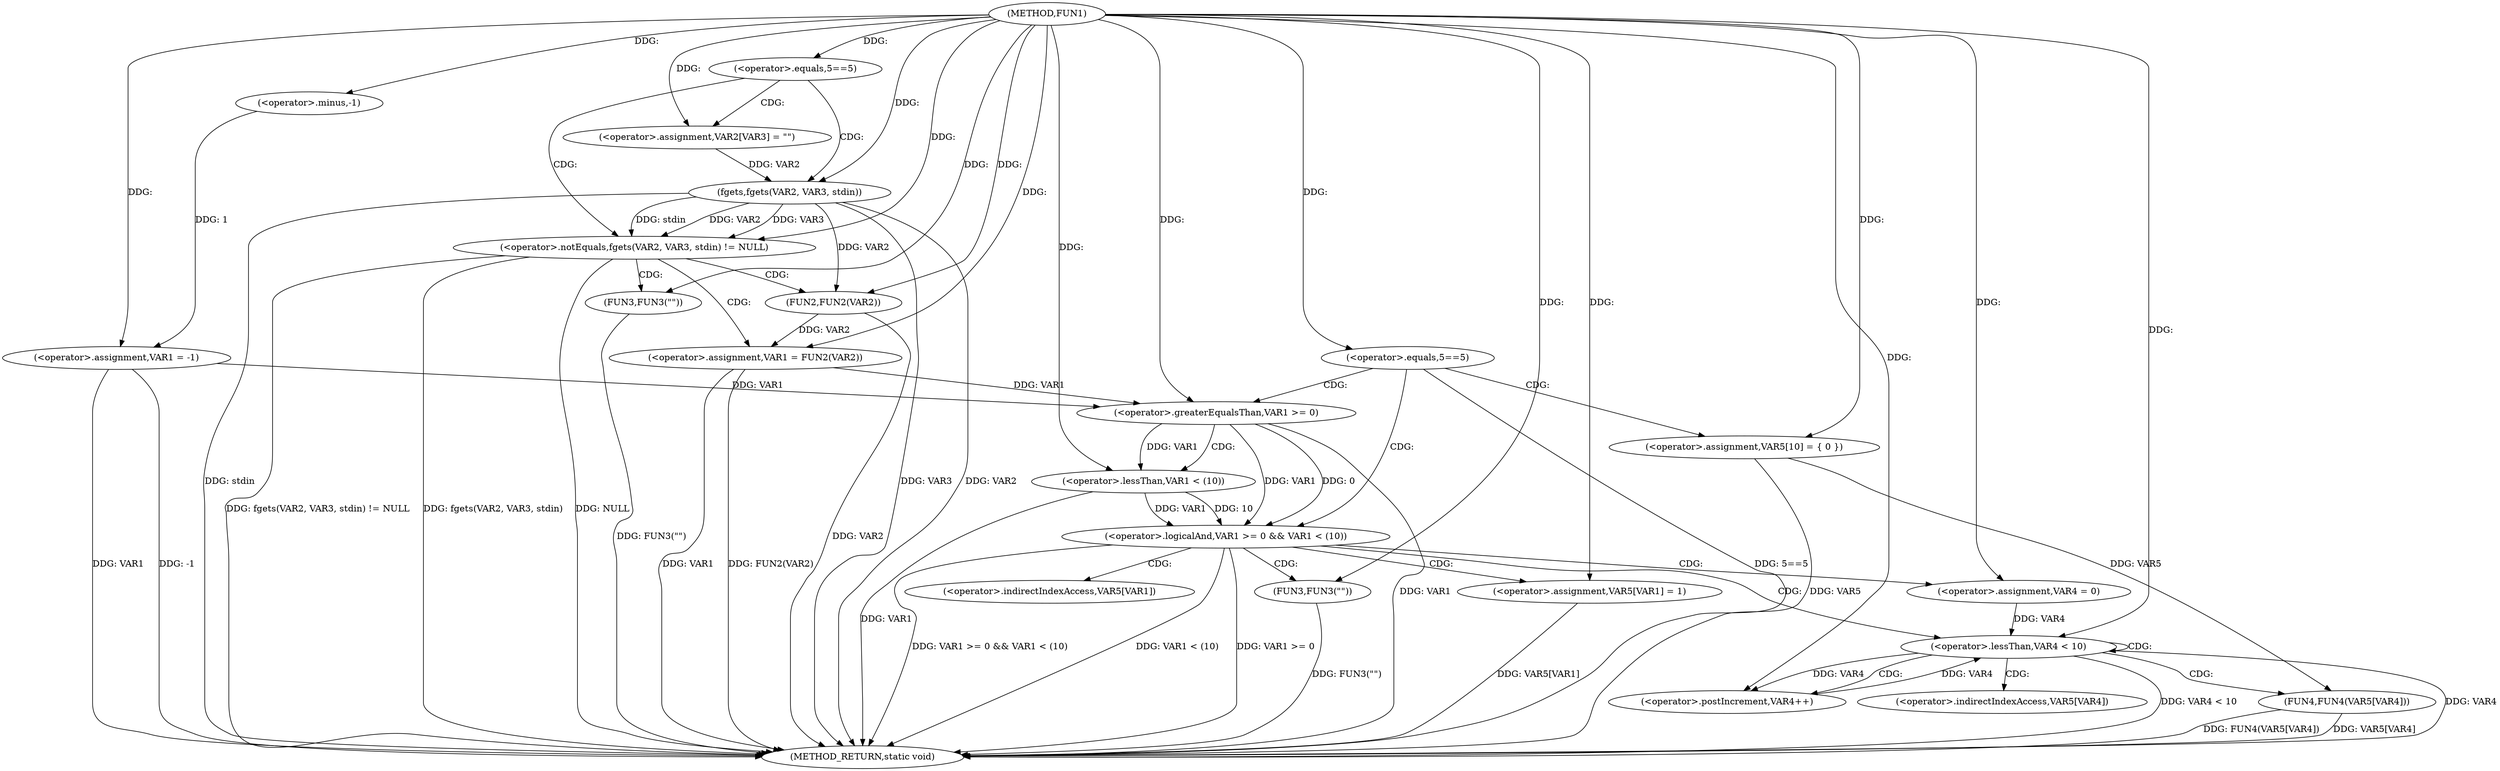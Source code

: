 digraph FUN1 {  
"1000100" [label = "(METHOD,FUN1)" ]
"1000175" [label = "(METHOD_RETURN,static void)" ]
"1000103" [label = "(<operator>.assignment,VAR1 = -1)" ]
"1000105" [label = "(<operator>.minus,-1)" ]
"1000108" [label = "(<operator>.equals,5==5)" ]
"1000114" [label = "(<operator>.assignment,VAR2[VAR3] = \"\")" ]
"1000118" [label = "(<operator>.notEquals,fgets(VAR2, VAR3, stdin) != NULL)" ]
"1000119" [label = "(fgets,fgets(VAR2, VAR3, stdin))" ]
"1000125" [label = "(<operator>.assignment,VAR1 = FUN2(VAR2))" ]
"1000127" [label = "(FUN2,FUN2(VAR2))" ]
"1000131" [label = "(FUN3,FUN3(\"\"))" ]
"1000134" [label = "(<operator>.equals,5==5)" ]
"1000141" [label = "(<operator>.assignment,VAR5[10] = { 0 })" ]
"1000144" [label = "(<operator>.logicalAnd,VAR1 >= 0 && VAR1 < (10))" ]
"1000145" [label = "(<operator>.greaterEqualsThan,VAR1 >= 0)" ]
"1000148" [label = "(<operator>.lessThan,VAR1 < (10))" ]
"1000152" [label = "(<operator>.assignment,VAR5[VAR1] = 1)" ]
"1000158" [label = "(<operator>.assignment,VAR4 = 0)" ]
"1000161" [label = "(<operator>.lessThan,VAR4 < 10)" ]
"1000164" [label = "(<operator>.postIncrement,VAR4++)" ]
"1000167" [label = "(FUN4,FUN4(VAR5[VAR4]))" ]
"1000173" [label = "(FUN3,FUN3(\"\"))" ]
"1000153" [label = "(<operator>.indirectIndexAccess,VAR5[VAR1])" ]
"1000168" [label = "(<operator>.indirectIndexAccess,VAR5[VAR4])" ]
  "1000141" -> "1000175"  [ label = "DDG: VAR5"] 
  "1000103" -> "1000175"  [ label = "DDG: VAR1"] 
  "1000103" -> "1000175"  [ label = "DDG: -1"] 
  "1000119" -> "1000175"  [ label = "DDG: VAR3"] 
  "1000118" -> "1000175"  [ label = "DDG: fgets(VAR2, VAR3, stdin) != NULL"] 
  "1000127" -> "1000175"  [ label = "DDG: VAR2"] 
  "1000118" -> "1000175"  [ label = "DDG: fgets(VAR2, VAR3, stdin)"] 
  "1000161" -> "1000175"  [ label = "DDG: VAR4 < 10"] 
  "1000131" -> "1000175"  [ label = "DDG: FUN3(\"\")"] 
  "1000167" -> "1000175"  [ label = "DDG: VAR5[VAR4]"] 
  "1000125" -> "1000175"  [ label = "DDG: VAR1"] 
  "1000118" -> "1000175"  [ label = "DDG: NULL"] 
  "1000144" -> "1000175"  [ label = "DDG: VAR1 >= 0 && VAR1 < (10)"] 
  "1000167" -> "1000175"  [ label = "DDG: FUN4(VAR5[VAR4])"] 
  "1000134" -> "1000175"  [ label = "DDG: 5==5"] 
  "1000148" -> "1000175"  [ label = "DDG: VAR1"] 
  "1000144" -> "1000175"  [ label = "DDG: VAR1 < (10)"] 
  "1000125" -> "1000175"  [ label = "DDG: FUN2(VAR2)"] 
  "1000152" -> "1000175"  [ label = "DDG: VAR5[VAR1]"] 
  "1000119" -> "1000175"  [ label = "DDG: VAR2"] 
  "1000173" -> "1000175"  [ label = "DDG: FUN3(\"\")"] 
  "1000119" -> "1000175"  [ label = "DDG: stdin"] 
  "1000144" -> "1000175"  [ label = "DDG: VAR1 >= 0"] 
  "1000161" -> "1000175"  [ label = "DDG: VAR4"] 
  "1000145" -> "1000175"  [ label = "DDG: VAR1"] 
  "1000105" -> "1000103"  [ label = "DDG: 1"] 
  "1000100" -> "1000103"  [ label = "DDG: "] 
  "1000100" -> "1000105"  [ label = "DDG: "] 
  "1000100" -> "1000108"  [ label = "DDG: "] 
  "1000100" -> "1000114"  [ label = "DDG: "] 
  "1000119" -> "1000118"  [ label = "DDG: VAR2"] 
  "1000119" -> "1000118"  [ label = "DDG: VAR3"] 
  "1000119" -> "1000118"  [ label = "DDG: stdin"] 
  "1000114" -> "1000119"  [ label = "DDG: VAR2"] 
  "1000100" -> "1000119"  [ label = "DDG: "] 
  "1000100" -> "1000118"  [ label = "DDG: "] 
  "1000127" -> "1000125"  [ label = "DDG: VAR2"] 
  "1000100" -> "1000125"  [ label = "DDG: "] 
  "1000119" -> "1000127"  [ label = "DDG: VAR2"] 
  "1000100" -> "1000127"  [ label = "DDG: "] 
  "1000100" -> "1000131"  [ label = "DDG: "] 
  "1000100" -> "1000134"  [ label = "DDG: "] 
  "1000100" -> "1000141"  [ label = "DDG: "] 
  "1000145" -> "1000144"  [ label = "DDG: VAR1"] 
  "1000145" -> "1000144"  [ label = "DDG: 0"] 
  "1000125" -> "1000145"  [ label = "DDG: VAR1"] 
  "1000103" -> "1000145"  [ label = "DDG: VAR1"] 
  "1000100" -> "1000145"  [ label = "DDG: "] 
  "1000148" -> "1000144"  [ label = "DDG: VAR1"] 
  "1000148" -> "1000144"  [ label = "DDG: 10"] 
  "1000145" -> "1000148"  [ label = "DDG: VAR1"] 
  "1000100" -> "1000148"  [ label = "DDG: "] 
  "1000100" -> "1000152"  [ label = "DDG: "] 
  "1000100" -> "1000158"  [ label = "DDG: "] 
  "1000158" -> "1000161"  [ label = "DDG: VAR4"] 
  "1000164" -> "1000161"  [ label = "DDG: VAR4"] 
  "1000100" -> "1000161"  [ label = "DDG: "] 
  "1000161" -> "1000164"  [ label = "DDG: VAR4"] 
  "1000100" -> "1000164"  [ label = "DDG: "] 
  "1000141" -> "1000167"  [ label = "DDG: VAR5"] 
  "1000100" -> "1000173"  [ label = "DDG: "] 
  "1000108" -> "1000119"  [ label = "CDG: "] 
  "1000108" -> "1000114"  [ label = "CDG: "] 
  "1000108" -> "1000118"  [ label = "CDG: "] 
  "1000118" -> "1000125"  [ label = "CDG: "] 
  "1000118" -> "1000131"  [ label = "CDG: "] 
  "1000118" -> "1000127"  [ label = "CDG: "] 
  "1000134" -> "1000141"  [ label = "CDG: "] 
  "1000134" -> "1000145"  [ label = "CDG: "] 
  "1000134" -> "1000144"  [ label = "CDG: "] 
  "1000144" -> "1000153"  [ label = "CDG: "] 
  "1000144" -> "1000173"  [ label = "CDG: "] 
  "1000144" -> "1000158"  [ label = "CDG: "] 
  "1000144" -> "1000161"  [ label = "CDG: "] 
  "1000144" -> "1000152"  [ label = "CDG: "] 
  "1000145" -> "1000148"  [ label = "CDG: "] 
  "1000161" -> "1000168"  [ label = "CDG: "] 
  "1000161" -> "1000164"  [ label = "CDG: "] 
  "1000161" -> "1000167"  [ label = "CDG: "] 
  "1000161" -> "1000161"  [ label = "CDG: "] 
}
